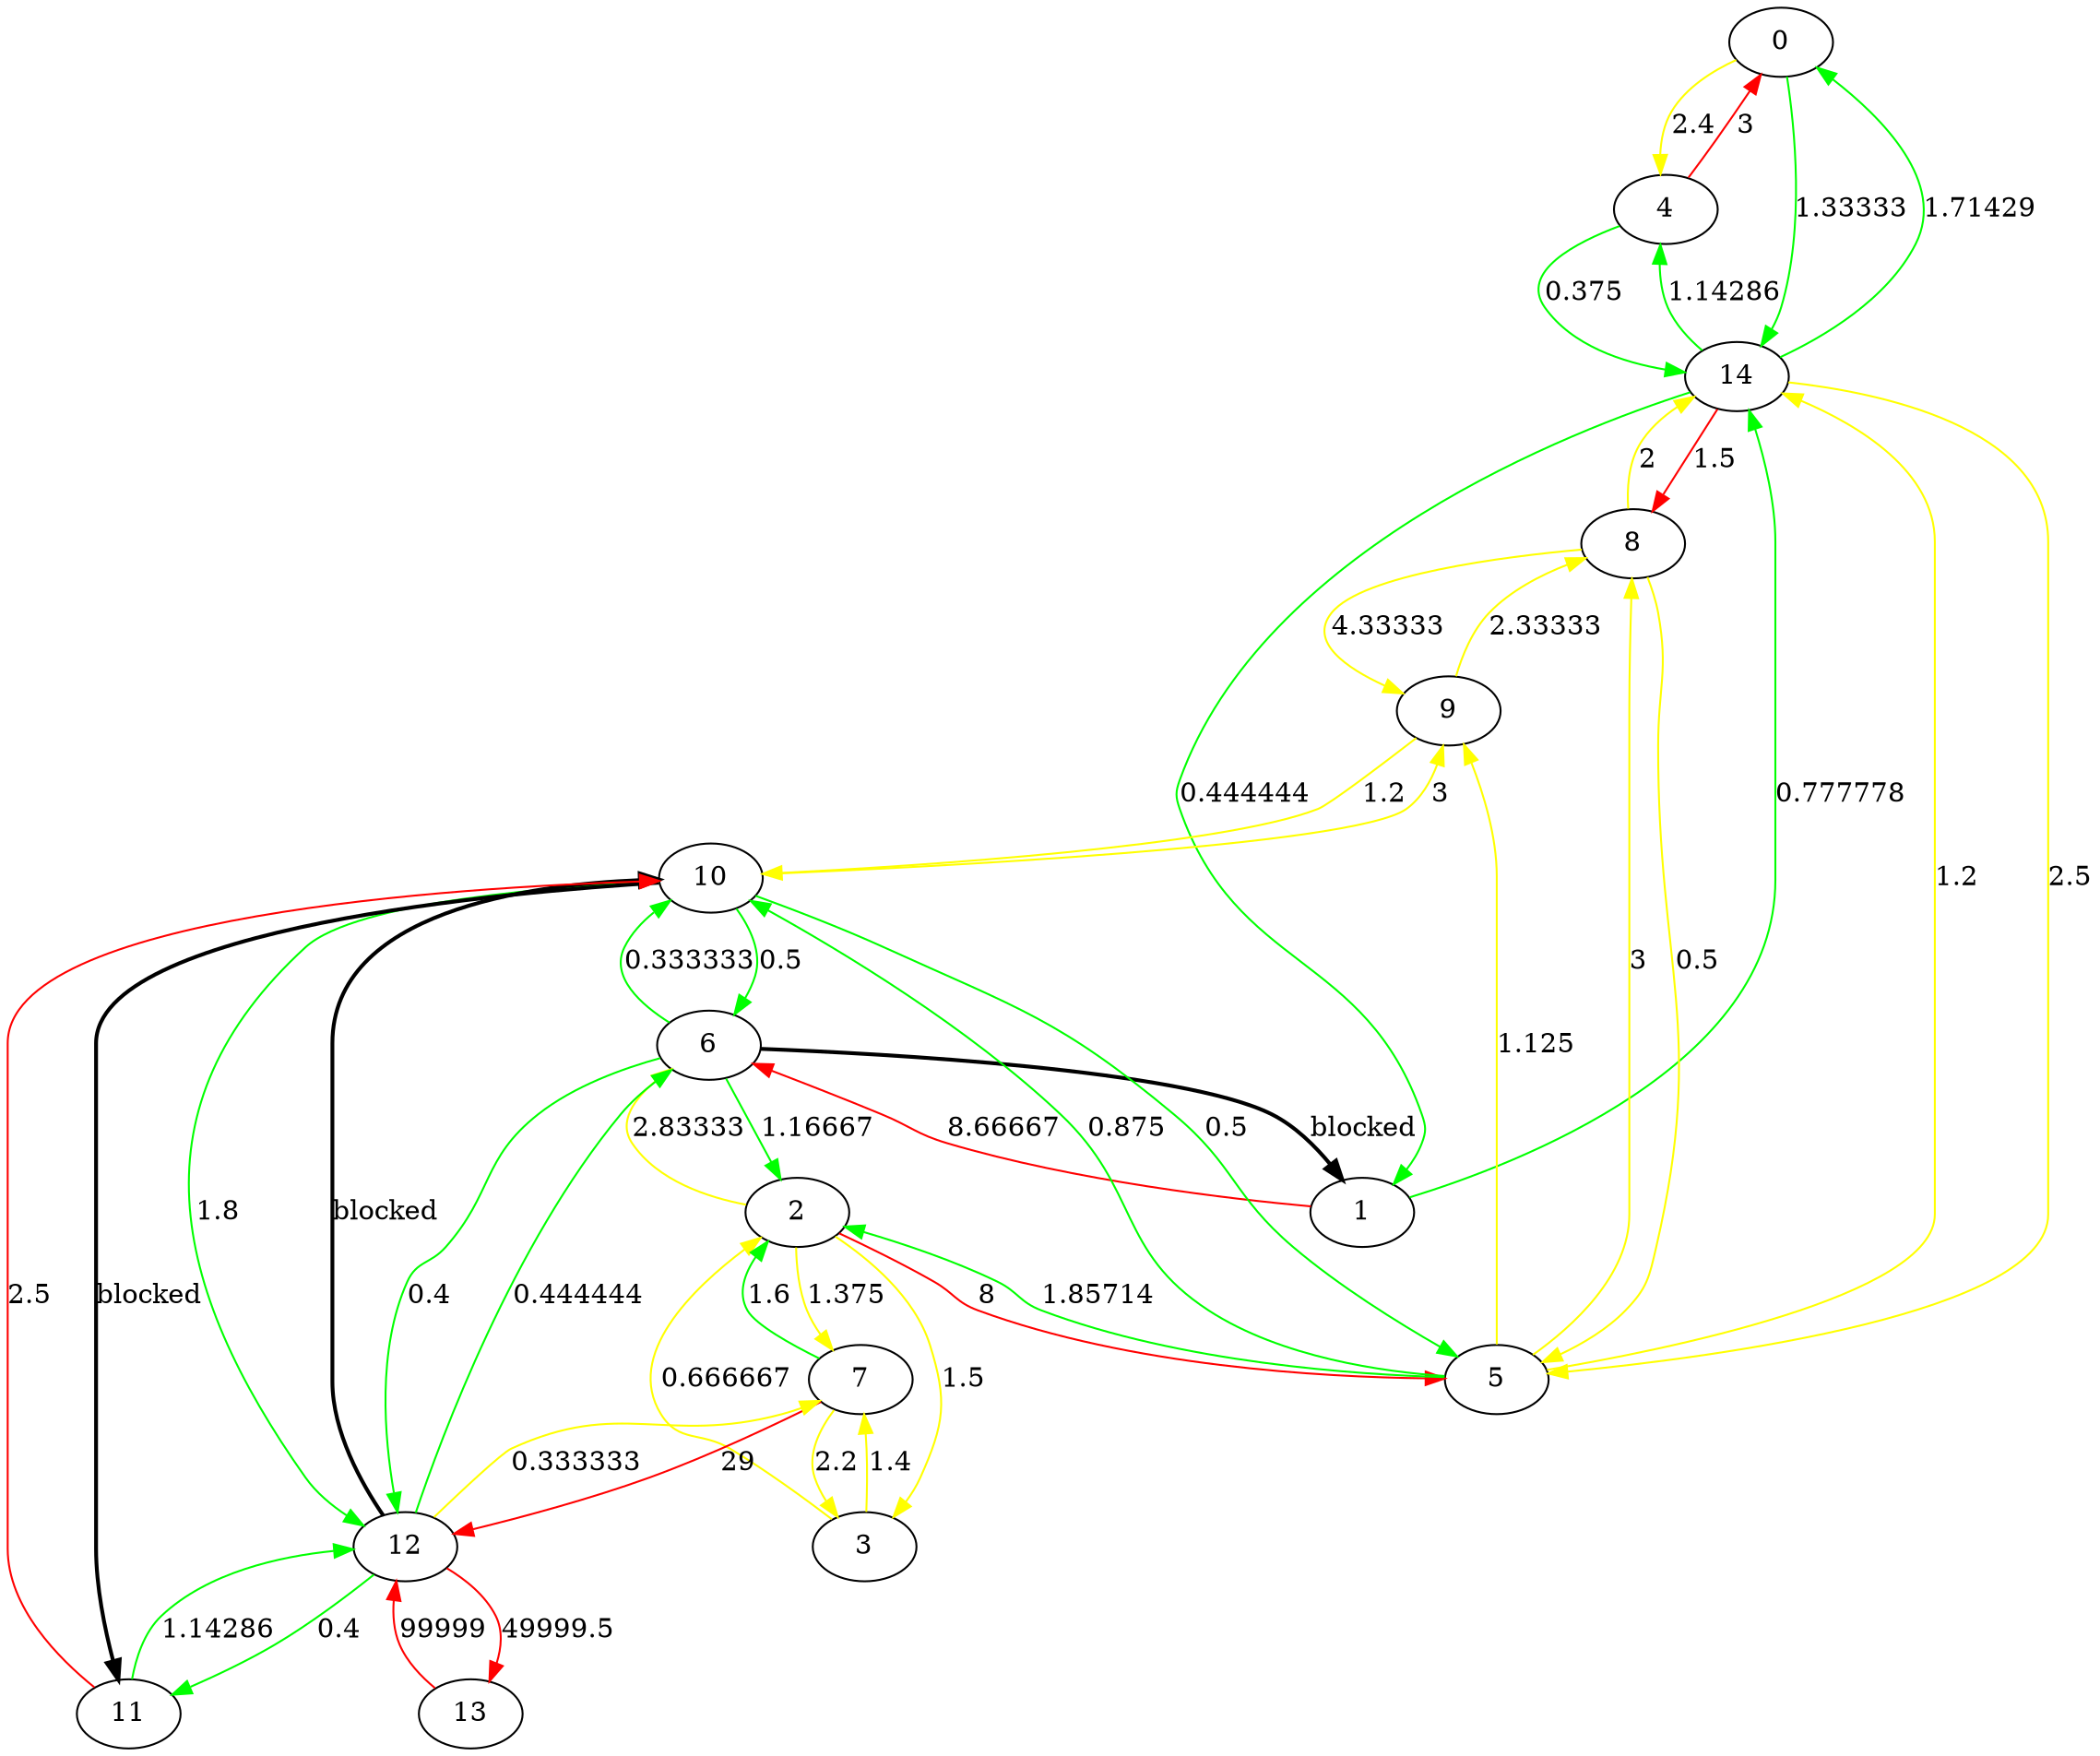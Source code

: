 digraph Test {
0 -> 4[label="2.4",color= yellow, penwidth="1"];
0 -> 14[label="1.33333",color= green, penwidth="1"];
1 -> 6[label="8.66667",color= red, penwidth="1"];
1 -> 14[label="0.777778",color= green, penwidth="1"];
2 -> 3[label="1.5",color= yellow, penwidth="1"];
2 -> 5[label="8",color= red, penwidth="1"];
2 -> 6[label="2.83333",color= yellow, penwidth="1"];
2 -> 7[label="1.375",color= yellow, penwidth="1"];
3 -> 2[label="0.666667",color= yellow, penwidth="1"];
3 -> 7[label="1.4",color= yellow, penwidth="1"];
4 -> 0[label="3",color= red, penwidth="1"];
4 -> 14[label="0.375",color= green, penwidth="1"];
5 -> 2[label="1.85714",color= green, penwidth="1"];
5 -> 8[label="3",color= yellow, penwidth="1"];
5 -> 9[label="1.125",color= yellow, penwidth="1"];
5 -> 10[label="0.875",color= green, penwidth="1"];
5 -> 14[label="1.2",color= yellow, penwidth="1"];
6 -> 1[label="blocked",color= black, penwidth="2"];
6 -> 2[label="1.16667",color= green, penwidth="1"];
6 -> 10[label="0.333333",color= green, penwidth="1"];
6 -> 12[label="0.4",color= green, penwidth="1"];
7 -> 2[label="1.6",color= green, penwidth="1"];
7 -> 3[label="2.2",color= yellow, penwidth="1"];
7 -> 12[label="29",color= red, penwidth="1"];
8 -> 5[label="0.5",color= yellow, penwidth="1"];
8 -> 9[label="4.33333",color= yellow, penwidth="1"];
8 -> 14[label="2",color= yellow, penwidth="1"];
9 -> 8[label="2.33333",color= yellow, penwidth="1"];
9 -> 10[label="1.2",color= yellow, penwidth="1"];
10 -> 5[label="0.5",color= green, penwidth="1"];
10 -> 6[label="0.5",color= green, penwidth="1"];
10 -> 9[label="3",color= yellow, penwidth="1"];
10 -> 11[label="blocked",color= black, penwidth="2"];
10 -> 12[label="1.8",color= green, penwidth="1"];
11 -> 10[label="2.5",color= red, penwidth="1"];
11 -> 12[label="1.14286",color= green, penwidth="1"];
12 -> 6[label="0.444444",color= green, penwidth="1"];
12 -> 7[label="0.333333",color= yellow, penwidth="1"];
12 -> 10[label="blocked",color= black, penwidth="2"];
12 -> 11[label="0.4",color= green, penwidth="1"];
12 -> 13[label="49999.5",color= red, penwidth="1"];
13 -> 12[label="99999",color= red, penwidth="1"];
14 -> 0[label="1.71429",color= green, penwidth="1"];
14 -> 1[label="0.444444",color= green, penwidth="1"];
14 -> 4[label="1.14286",color= green, penwidth="1"];
14 -> 5[label="2.5",color= yellow, penwidth="1"];
14 -> 8[label="1.5",color= red, penwidth="1"];
}